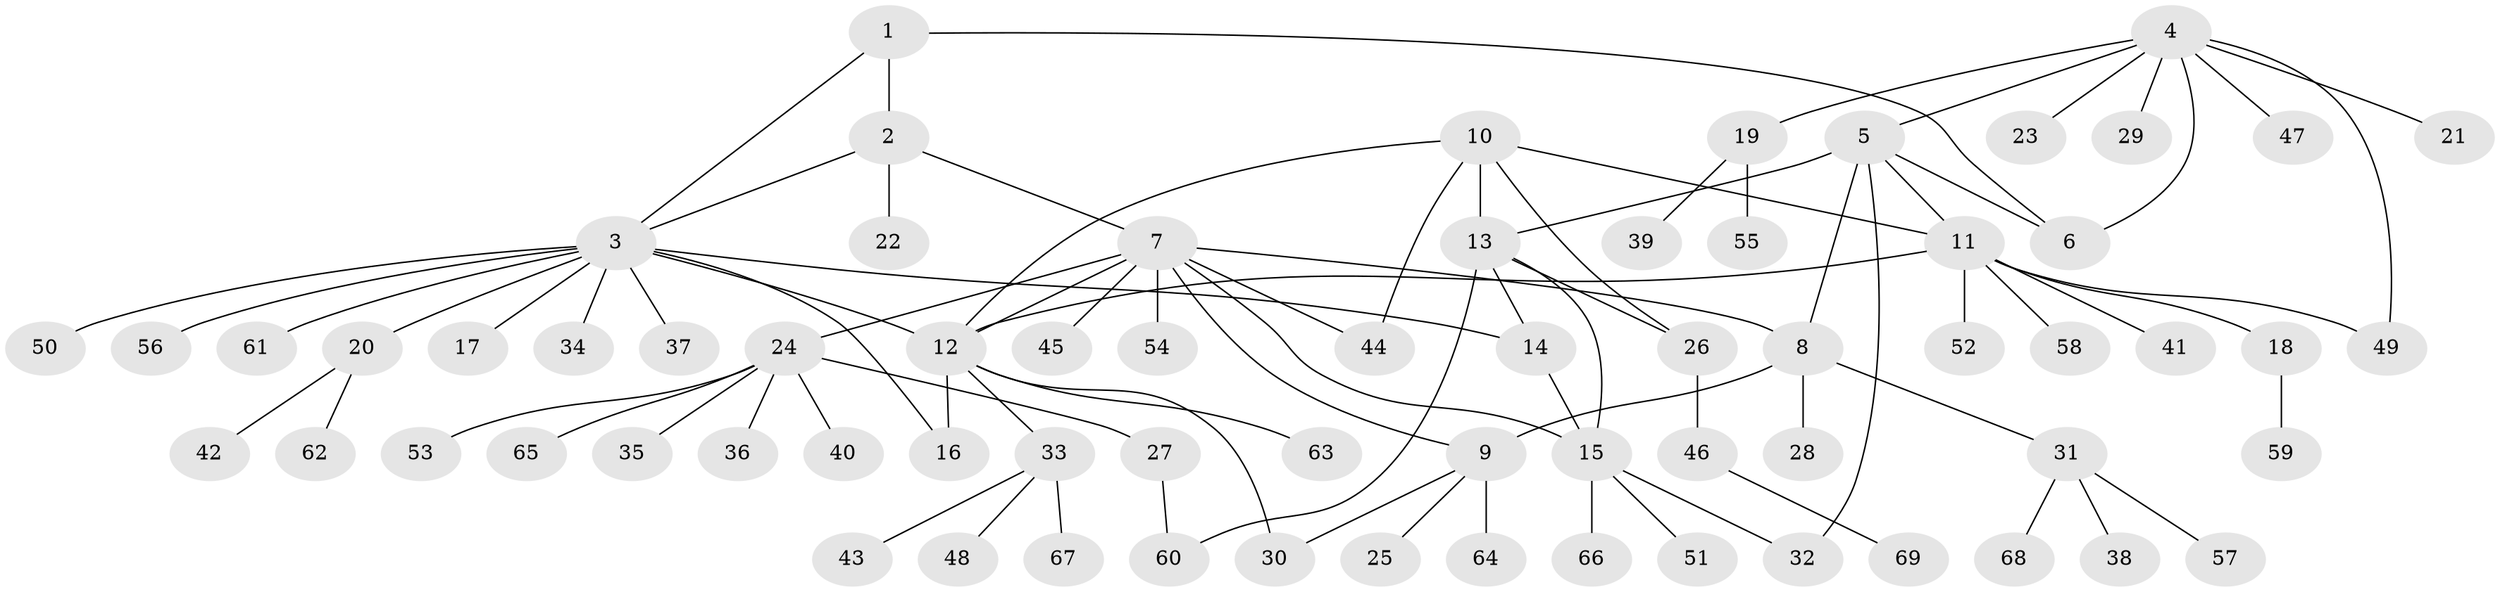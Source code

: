 // Generated by graph-tools (version 1.1) at 2025/02/03/09/25 03:02:42]
// undirected, 69 vertices, 86 edges
graph export_dot {
graph [start="1"]
  node [color=gray90,style=filled];
  1;
  2;
  3;
  4;
  5;
  6;
  7;
  8;
  9;
  10;
  11;
  12;
  13;
  14;
  15;
  16;
  17;
  18;
  19;
  20;
  21;
  22;
  23;
  24;
  25;
  26;
  27;
  28;
  29;
  30;
  31;
  32;
  33;
  34;
  35;
  36;
  37;
  38;
  39;
  40;
  41;
  42;
  43;
  44;
  45;
  46;
  47;
  48;
  49;
  50;
  51;
  52;
  53;
  54;
  55;
  56;
  57;
  58;
  59;
  60;
  61;
  62;
  63;
  64;
  65;
  66;
  67;
  68;
  69;
  1 -- 2;
  1 -- 3;
  1 -- 6;
  2 -- 3;
  2 -- 7;
  2 -- 22;
  3 -- 12;
  3 -- 14;
  3 -- 16;
  3 -- 17;
  3 -- 20;
  3 -- 34;
  3 -- 37;
  3 -- 50;
  3 -- 56;
  3 -- 61;
  4 -- 5;
  4 -- 6;
  4 -- 19;
  4 -- 21;
  4 -- 23;
  4 -- 29;
  4 -- 47;
  4 -- 49;
  5 -- 6;
  5 -- 8;
  5 -- 11;
  5 -- 13;
  5 -- 32;
  7 -- 8;
  7 -- 9;
  7 -- 12;
  7 -- 15;
  7 -- 24;
  7 -- 44;
  7 -- 45;
  7 -- 54;
  8 -- 9;
  8 -- 28;
  8 -- 31;
  9 -- 25;
  9 -- 30;
  9 -- 64;
  10 -- 11;
  10 -- 12;
  10 -- 13;
  10 -- 26;
  10 -- 44;
  11 -- 12;
  11 -- 18;
  11 -- 41;
  11 -- 49;
  11 -- 52;
  11 -- 58;
  12 -- 16;
  12 -- 30;
  12 -- 33;
  12 -- 63;
  13 -- 14;
  13 -- 15;
  13 -- 26;
  13 -- 60;
  14 -- 15;
  15 -- 32;
  15 -- 51;
  15 -- 66;
  18 -- 59;
  19 -- 39;
  19 -- 55;
  20 -- 42;
  20 -- 62;
  24 -- 27;
  24 -- 35;
  24 -- 36;
  24 -- 40;
  24 -- 53;
  24 -- 65;
  26 -- 46;
  27 -- 60;
  31 -- 38;
  31 -- 57;
  31 -- 68;
  33 -- 43;
  33 -- 48;
  33 -- 67;
  46 -- 69;
}
